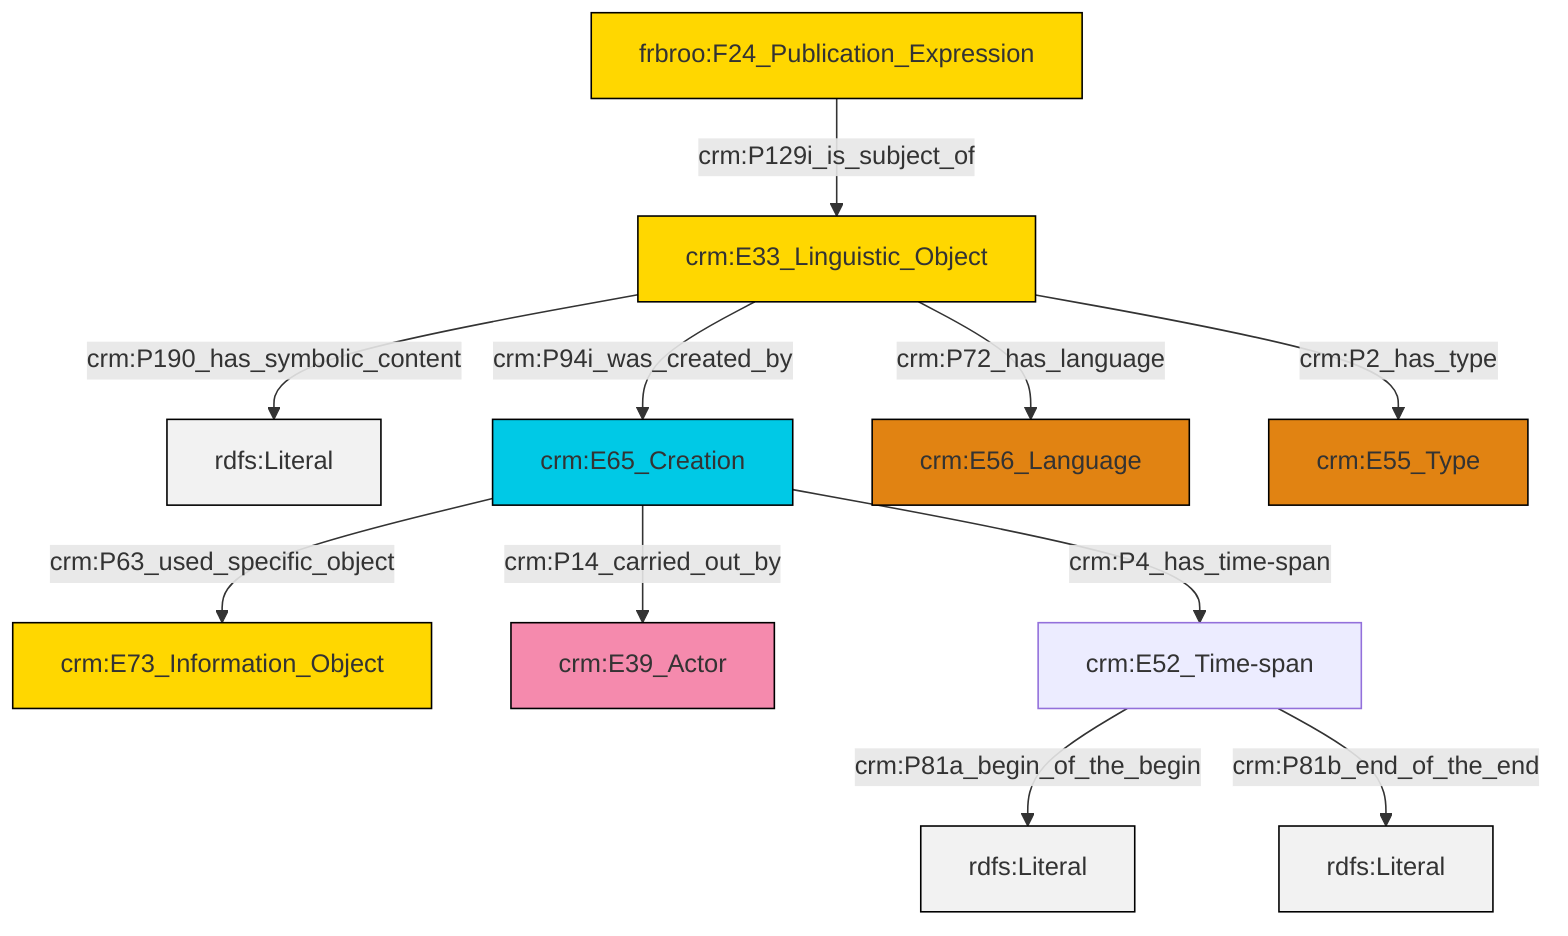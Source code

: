 graph TD
classDef Literal fill:#f2f2f2,stroke:#000000;
classDef CRM_Entity fill:#FFFFFF,stroke:#000000;
classDef Temporal_Entity fill:#00C9E6, stroke:#000000;
classDef Type fill:#E18312, stroke:#000000;
classDef Time-Span fill:#2C9C91, stroke:#000000;
classDef Appellation fill:#FFEB7F, stroke:#000000;
classDef Place fill:#008836, stroke:#000000;
classDef Persistent_Item fill:#B266B2, stroke:#000000;
classDef Conceptual_Object fill:#FFD700, stroke:#000000;
classDef Physical_Thing fill:#D2B48C, stroke:#000000;
classDef Actor fill:#f58aad, stroke:#000000;
classDef PC_Classes fill:#4ce600, stroke:#000000;
classDef Multi fill:#cccccc,stroke:#000000;

0["crm:E33_Linguistic_Object"]:::Conceptual_Object -->|crm:P190_has_symbolic_content| 1[rdfs:Literal]:::Literal
4["crm:E65_Creation"]:::Temporal_Entity -->|crm:P14_carried_out_by| 5["crm:E39_Actor"]:::Actor
4["crm:E65_Creation"]:::Temporal_Entity -->|crm:P63_used_specific_object| 2["crm:E73_Information_Object"]:::Conceptual_Object
0["crm:E33_Linguistic_Object"]:::Conceptual_Object -->|crm:P72_has_language| 6["crm:E56_Language"]:::Type
0["crm:E33_Linguistic_Object"]:::Conceptual_Object -->|crm:P2_has_type| 8["crm:E55_Type"]:::Type
13["crm:E52_Time-span"]:::Default -->|crm:P81a_begin_of_the_begin| 15[rdfs:Literal]:::Literal
9["frbroo:F24_Publication_Expression"]:::Conceptual_Object -->|crm:P129i_is_subject_of| 0["crm:E33_Linguistic_Object"]:::Conceptual_Object
13["crm:E52_Time-span"]:::Default -->|crm:P81b_end_of_the_end| 17[rdfs:Literal]:::Literal
4["crm:E65_Creation"]:::Temporal_Entity -->|crm:P4_has_time-span| 13["crm:E52_Time-span"]:::Default
0["crm:E33_Linguistic_Object"]:::Conceptual_Object -->|crm:P94i_was_created_by| 4["crm:E65_Creation"]:::Temporal_Entity